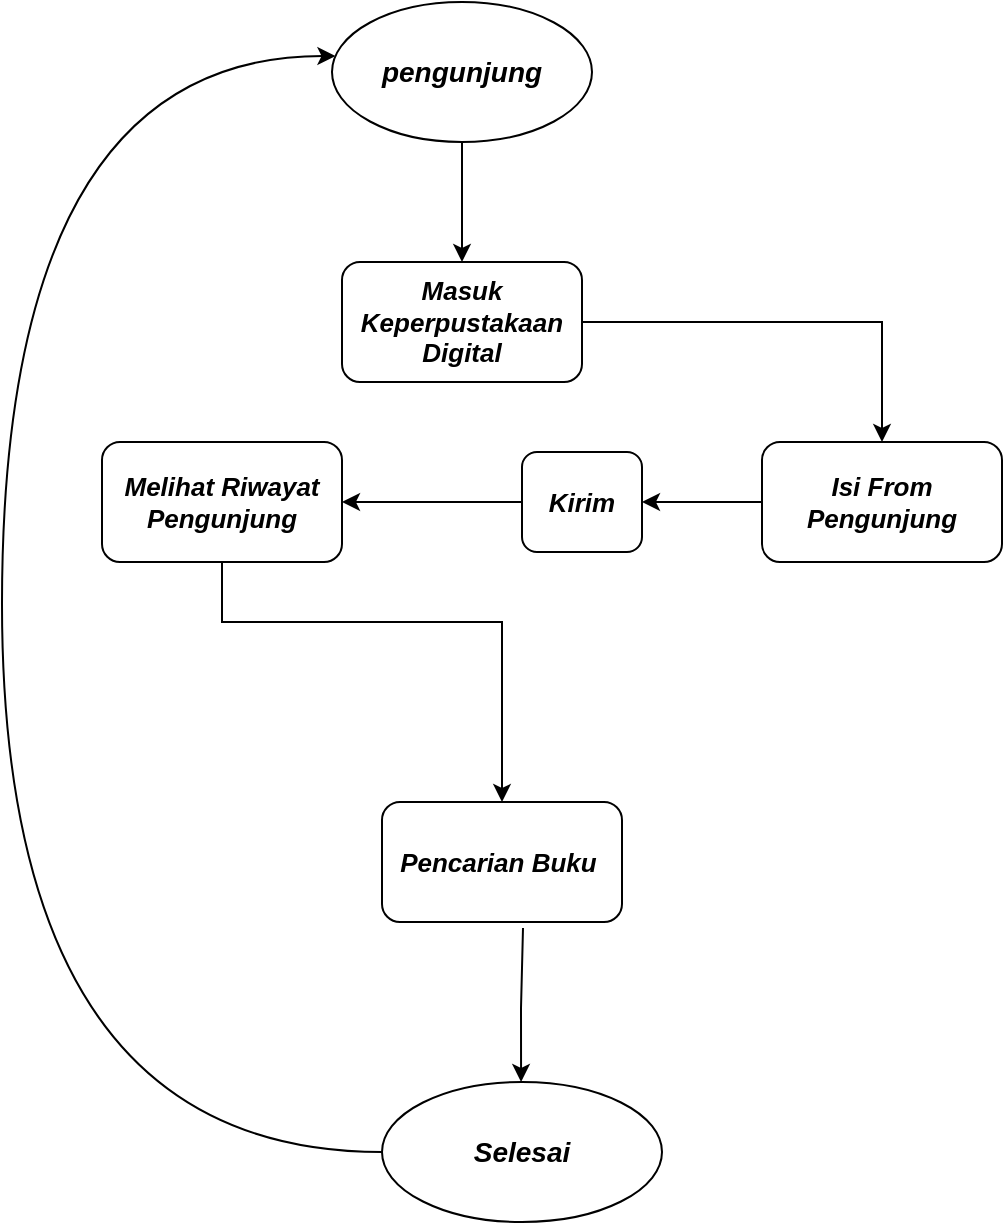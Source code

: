 <mxfile version="23.0.1" type="github">
  <diagram name="Halaman-1" id="Cq5LC0TPIV8pmdwwI8M8">
    <mxGraphModel dx="880" dy="468" grid="1" gridSize="10" guides="1" tooltips="1" connect="1" arrows="1" fold="1" page="1" pageScale="1" pageWidth="827" pageHeight="1169" math="0" shadow="0">
      <root>
        <mxCell id="0" />
        <mxCell id="1" parent="0" />
        <mxCell id="ZDK320ELRadVrNFB7428-1" value="&lt;b&gt;&lt;i&gt;&lt;font style=&quot;font-size: 14px;&quot;&gt;pengunjung&lt;/font&gt;&lt;/i&gt;&lt;/b&gt;" style="ellipse;whiteSpace=wrap;html=1;" parent="1" vertex="1">
          <mxGeometry x="385" y="10" width="130" height="70" as="geometry" />
        </mxCell>
        <mxCell id="ZDK320ELRadVrNFB7428-5" value="" style="edgeStyle=orthogonalEdgeStyle;rounded=0;orthogonalLoop=1;jettySize=auto;html=1;exitX=0;exitY=0.5;exitDx=0;exitDy=0;" parent="1" source="ZDK320ELRadVrNFB7428-6" target="ZDK320ELRadVrNFB7428-16" edge="1">
          <mxGeometry relative="1" as="geometry">
            <mxPoint x="500" y="340" as="targetPoint" />
          </mxGeometry>
        </mxCell>
        <mxCell id="ZDK320ELRadVrNFB7428-7" value="" style="edgeStyle=orthogonalEdgeStyle;rounded=0;orthogonalLoop=1;jettySize=auto;html=1;" parent="1" source="ZDK320ELRadVrNFB7428-2" target="ZDK320ELRadVrNFB7428-6" edge="1">
          <mxGeometry relative="1" as="geometry" />
        </mxCell>
        <mxCell id="ZDK320ELRadVrNFB7428-2" value="&lt;b&gt;&lt;i&gt;&lt;font style=&quot;font-size: 13px;&quot;&gt;Masuk Keperpustakaan Digital&lt;/font&gt;&lt;/i&gt;&lt;/b&gt;" style="rounded=1;whiteSpace=wrap;html=1;" parent="1" vertex="1">
          <mxGeometry x="390" y="140" width="120" height="60" as="geometry" />
        </mxCell>
        <mxCell id="ZDK320ELRadVrNFB7428-3" value="" style="endArrow=classic;html=1;rounded=0;entryX=0.5;entryY=0;entryDx=0;entryDy=0;exitX=0.5;exitY=1;exitDx=0;exitDy=0;" parent="1" source="ZDK320ELRadVrNFB7428-1" target="ZDK320ELRadVrNFB7428-2" edge="1">
          <mxGeometry width="50" height="50" relative="1" as="geometry">
            <mxPoint x="220" y="230" as="sourcePoint" />
            <mxPoint x="270" y="180" as="targetPoint" />
            <Array as="points">
              <mxPoint x="450" y="90" />
            </Array>
          </mxGeometry>
        </mxCell>
        <mxCell id="QcKr_yRGnqLFKhF3EbAD-2" style="edgeStyle=orthogonalEdgeStyle;rounded=0;orthogonalLoop=1;jettySize=auto;html=1;entryX=0.5;entryY=0;entryDx=0;entryDy=0;" edge="1" parent="1" source="ZDK320ELRadVrNFB7428-4" target="ZDK320ELRadVrNFB7428-8">
          <mxGeometry relative="1" as="geometry">
            <Array as="points">
              <mxPoint x="330" y="320" />
              <mxPoint x="470" y="320" />
            </Array>
          </mxGeometry>
        </mxCell>
        <mxCell id="ZDK320ELRadVrNFB7428-4" value="&lt;font style=&quot;font-size: 13px;&quot;&gt;&lt;b&gt;&lt;i&gt;Melihat Riwayat Pengunjung&lt;/i&gt;&lt;/b&gt;&lt;/font&gt;" style="whiteSpace=wrap;html=1;rounded=1;" parent="1" vertex="1">
          <mxGeometry x="270" y="230" width="120" height="60" as="geometry" />
        </mxCell>
        <mxCell id="ZDK320ELRadVrNFB7428-6" value="&lt;font style=&quot;font-size: 13px;&quot;&gt;&lt;b&gt;&lt;i&gt;Isi From Pengunjung&lt;/i&gt;&lt;/b&gt;&lt;/font&gt;" style="whiteSpace=wrap;html=1;rounded=1;" parent="1" vertex="1">
          <mxGeometry x="600" y="230" width="120" height="60" as="geometry" />
        </mxCell>
        <mxCell id="ZDK320ELRadVrNFB7428-8" value="&lt;font style=&quot;font-size: 13px;&quot;&gt;&lt;b&gt;&lt;i&gt;Pencarian Buku&amp;nbsp;&lt;/i&gt;&lt;/b&gt;&lt;/font&gt;" style="whiteSpace=wrap;html=1;rounded=1;" parent="1" vertex="1">
          <mxGeometry x="410" y="410" width="120" height="60" as="geometry" />
        </mxCell>
        <mxCell id="ZDK320ELRadVrNFB7428-13" value="&lt;font style=&quot;font-size: 14px;&quot;&gt;&lt;b&gt;&lt;i&gt;Selesai&lt;/i&gt;&lt;/b&gt;&lt;/font&gt;" style="ellipse;whiteSpace=wrap;html=1;rounded=1;" parent="1" vertex="1">
          <mxGeometry x="410" y="550" width="140" height="70" as="geometry" />
        </mxCell>
        <mxCell id="ZDK320ELRadVrNFB7428-16" value="&lt;b&gt;&lt;i&gt;&lt;font style=&quot;font-size: 13px;&quot;&gt;Kirim&lt;/font&gt;&lt;/i&gt;&lt;/b&gt;" style="rounded=1;whiteSpace=wrap;html=1;" parent="1" vertex="1">
          <mxGeometry x="480" y="235" width="60" height="50" as="geometry" />
        </mxCell>
        <mxCell id="ZDK320ELRadVrNFB7428-17" value="" style="endArrow=classic;html=1;rounded=0;entryX=1;entryY=0.5;entryDx=0;entryDy=0;exitX=0;exitY=0.5;exitDx=0;exitDy=0;" parent="1" source="ZDK320ELRadVrNFB7428-16" target="ZDK320ELRadVrNFB7428-4" edge="1">
          <mxGeometry width="50" height="50" relative="1" as="geometry">
            <mxPoint x="450" y="280" as="sourcePoint" />
            <mxPoint x="500" y="230" as="targetPoint" />
          </mxGeometry>
        </mxCell>
        <mxCell id="ZDK320ELRadVrNFB7428-29" value="" style="endArrow=classic;html=1;rounded=0;edgeStyle=orthogonalEdgeStyle;curved=1;exitX=0;exitY=0.5;exitDx=0;exitDy=0;" parent="1" source="ZDK320ELRadVrNFB7428-13" target="ZDK320ELRadVrNFB7428-1" edge="1">
          <mxGeometry width="50" height="50" relative="1" as="geometry">
            <mxPoint x="360.98" y="584.98" as="sourcePoint" />
            <mxPoint x="335" y="37" as="targetPoint" />
            <Array as="points">
              <mxPoint x="220" y="585" />
              <mxPoint x="220" y="37" />
            </Array>
          </mxGeometry>
        </mxCell>
        <mxCell id="ZDK320ELRadVrNFB7428-30" value="" style="endArrow=classic;html=1;rounded=0;entryX=0.386;entryY=-0.043;entryDx=0;entryDy=0;entryPerimeter=0;" parent="1" edge="1">
          <mxGeometry width="50" height="50" relative="1" as="geometry">
            <mxPoint x="480.5" y="473.01" as="sourcePoint" />
            <mxPoint x="479.54" y="550" as="targetPoint" />
            <Array as="points">
              <mxPoint x="479.5" y="513.01" />
            </Array>
          </mxGeometry>
        </mxCell>
      </root>
    </mxGraphModel>
  </diagram>
</mxfile>
